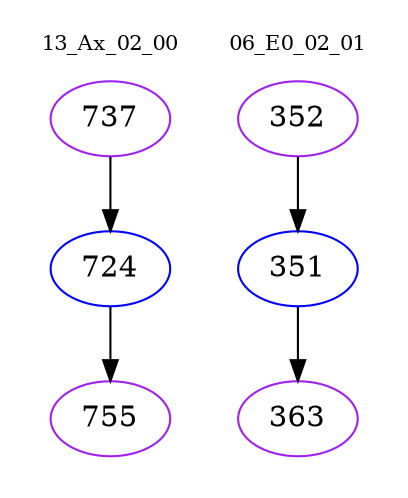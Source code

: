 digraph{
subgraph cluster_0 {
color = white
label = "13_Ax_02_00";
fontsize=10;
T0_737 [label="737", color="purple"]
T0_737 -> T0_724 [color="black"]
T0_724 [label="724", color="blue"]
T0_724 -> T0_755 [color="black"]
T0_755 [label="755", color="purple"]
}
subgraph cluster_1 {
color = white
label = "06_E0_02_01";
fontsize=10;
T1_352 [label="352", color="purple"]
T1_352 -> T1_351 [color="black"]
T1_351 [label="351", color="blue"]
T1_351 -> T1_363 [color="black"]
T1_363 [label="363", color="purple"]
}
}
